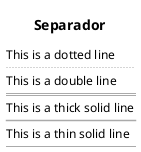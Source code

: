 @startsalt Samples
skin rose
skinparam classFontName Calibri
skinparam shadowing false

title Separador

{
    This is a dotted line
    ..
    This is a double line
    ==
    This is a thick solid line
    ~~
    This is a thin solid line
    --
}

@endsalt